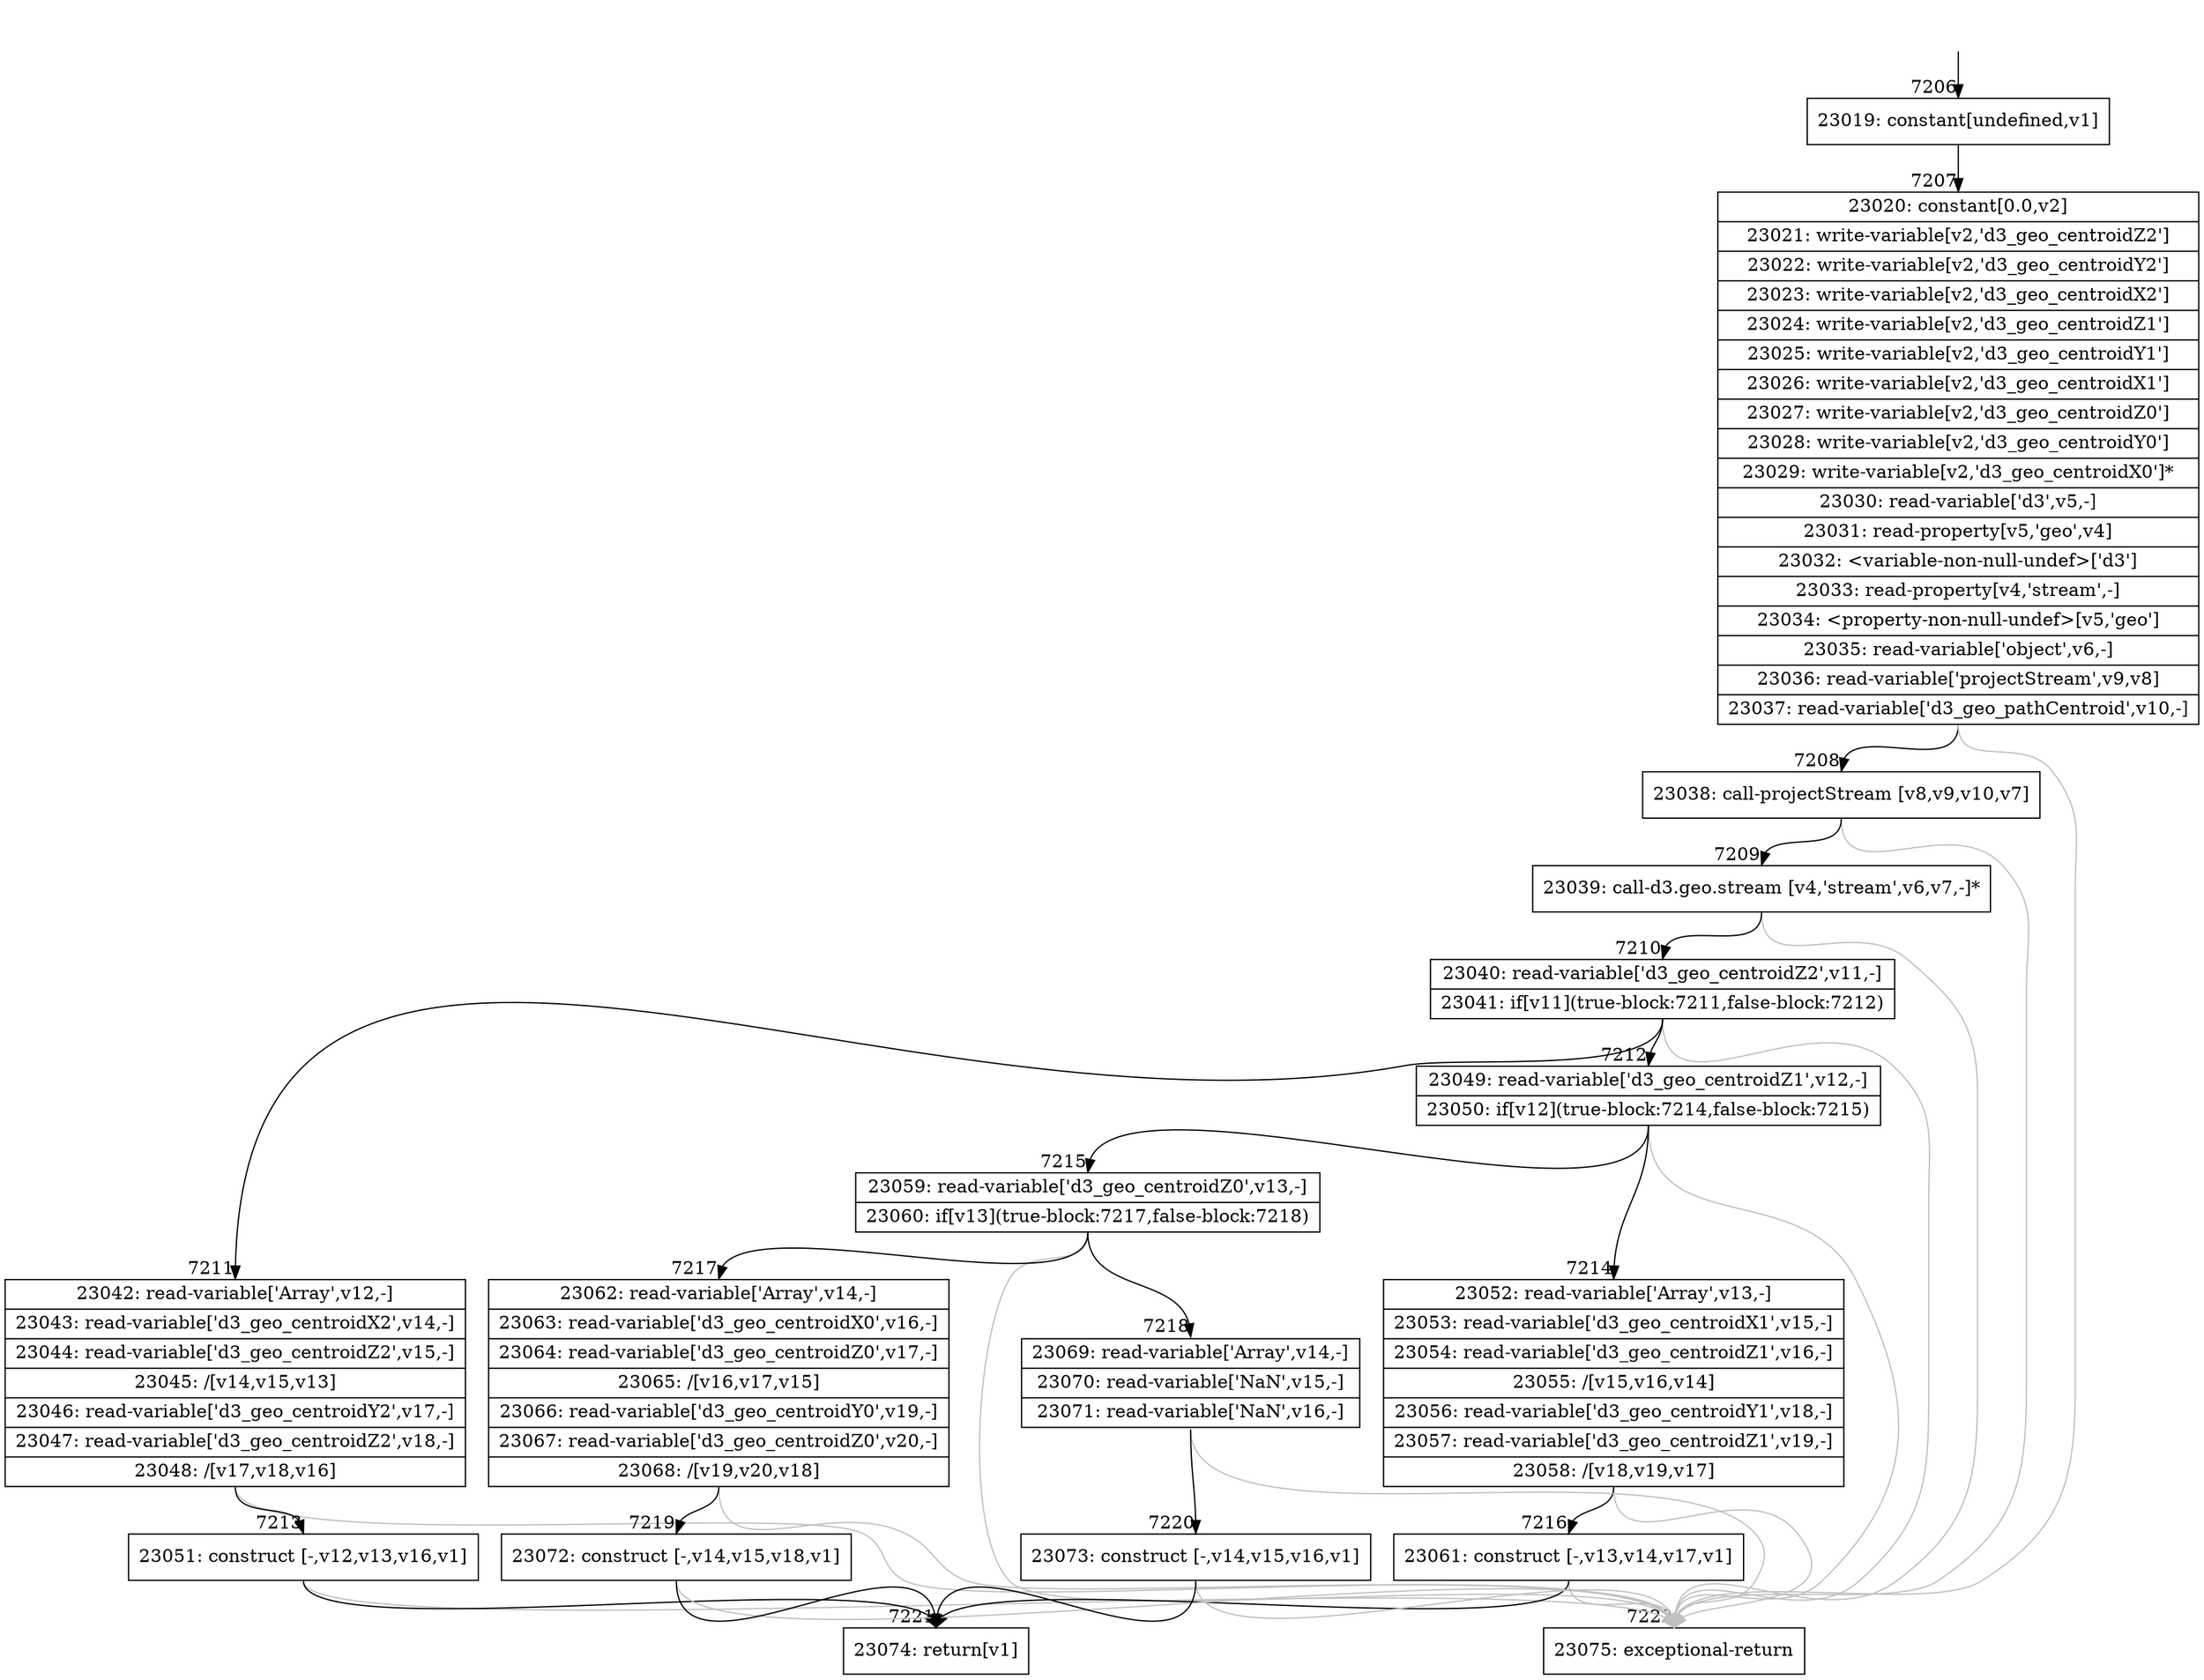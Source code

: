 digraph {
rankdir="TD"
BB_entry667[shape=none,label=""];
BB_entry667 -> BB7206 [tailport=s, headport=n, headlabel="    7206"]
BB7206 [shape=record label="{23019: constant[undefined,v1]}" ] 
BB7206 -> BB7207 [tailport=s, headport=n, headlabel="      7207"]
BB7207 [shape=record label="{23020: constant[0.0,v2]|23021: write-variable[v2,'d3_geo_centroidZ2']|23022: write-variable[v2,'d3_geo_centroidY2']|23023: write-variable[v2,'d3_geo_centroidX2']|23024: write-variable[v2,'d3_geo_centroidZ1']|23025: write-variable[v2,'d3_geo_centroidY1']|23026: write-variable[v2,'d3_geo_centroidX1']|23027: write-variable[v2,'d3_geo_centroidZ0']|23028: write-variable[v2,'d3_geo_centroidY0']|23029: write-variable[v2,'d3_geo_centroidX0']*|23030: read-variable['d3',v5,-]|23031: read-property[v5,'geo',v4]|23032: \<variable-non-null-undef\>['d3']|23033: read-property[v4,'stream',-]|23034: \<property-non-null-undef\>[v5,'geo']|23035: read-variable['object',v6,-]|23036: read-variable['projectStream',v9,v8]|23037: read-variable['d3_geo_pathCentroid',v10,-]}" ] 
BB7207 -> BB7208 [tailport=s, headport=n, headlabel="      7208"]
BB7207 -> BB7222 [tailport=s, headport=n, color=gray, headlabel="      7222"]
BB7208 [shape=record label="{23038: call-projectStream [v8,v9,v10,v7]}" ] 
BB7208 -> BB7209 [tailport=s, headport=n, headlabel="      7209"]
BB7208 -> BB7222 [tailport=s, headport=n, color=gray]
BB7209 [shape=record label="{23039: call-d3.geo.stream [v4,'stream',v6,v7,-]*}" ] 
BB7209 -> BB7210 [tailport=s, headport=n, headlabel="      7210"]
BB7209 -> BB7222 [tailport=s, headport=n, color=gray]
BB7210 [shape=record label="{23040: read-variable['d3_geo_centroidZ2',v11,-]|23041: if[v11](true-block:7211,false-block:7212)}" ] 
BB7210 -> BB7211 [tailport=s, headport=n, headlabel="      7211"]
BB7210 -> BB7212 [tailport=s, headport=n, headlabel="      7212"]
BB7210 -> BB7222 [tailport=s, headport=n, color=gray]
BB7211 [shape=record label="{23042: read-variable['Array',v12,-]|23043: read-variable['d3_geo_centroidX2',v14,-]|23044: read-variable['d3_geo_centroidZ2',v15,-]|23045: /[v14,v15,v13]|23046: read-variable['d3_geo_centroidY2',v17,-]|23047: read-variable['d3_geo_centroidZ2',v18,-]|23048: /[v17,v18,v16]}" ] 
BB7211 -> BB7213 [tailport=s, headport=n, headlabel="      7213"]
BB7211 -> BB7222 [tailport=s, headport=n, color=gray]
BB7212 [shape=record label="{23049: read-variable['d3_geo_centroidZ1',v12,-]|23050: if[v12](true-block:7214,false-block:7215)}" ] 
BB7212 -> BB7214 [tailport=s, headport=n, headlabel="      7214"]
BB7212 -> BB7215 [tailport=s, headport=n, headlabel="      7215"]
BB7212 -> BB7222 [tailport=s, headport=n, color=gray]
BB7213 [shape=record label="{23051: construct [-,v12,v13,v16,v1]}" ] 
BB7213 -> BB7221 [tailport=s, headport=n, headlabel="      7221"]
BB7213 -> BB7222 [tailport=s, headport=n, color=gray]
BB7214 [shape=record label="{23052: read-variable['Array',v13,-]|23053: read-variable['d3_geo_centroidX1',v15,-]|23054: read-variable['d3_geo_centroidZ1',v16,-]|23055: /[v15,v16,v14]|23056: read-variable['d3_geo_centroidY1',v18,-]|23057: read-variable['d3_geo_centroidZ1',v19,-]|23058: /[v18,v19,v17]}" ] 
BB7214 -> BB7216 [tailport=s, headport=n, headlabel="      7216"]
BB7214 -> BB7222 [tailport=s, headport=n, color=gray]
BB7215 [shape=record label="{23059: read-variable['d3_geo_centroidZ0',v13,-]|23060: if[v13](true-block:7217,false-block:7218)}" ] 
BB7215 -> BB7217 [tailport=s, headport=n, headlabel="      7217"]
BB7215 -> BB7218 [tailport=s, headport=n, headlabel="      7218"]
BB7215 -> BB7222 [tailport=s, headport=n, color=gray]
BB7216 [shape=record label="{23061: construct [-,v13,v14,v17,v1]}" ] 
BB7216 -> BB7221 [tailport=s, headport=n]
BB7216 -> BB7222 [tailport=s, headport=n, color=gray]
BB7217 [shape=record label="{23062: read-variable['Array',v14,-]|23063: read-variable['d3_geo_centroidX0',v16,-]|23064: read-variable['d3_geo_centroidZ0',v17,-]|23065: /[v16,v17,v15]|23066: read-variable['d3_geo_centroidY0',v19,-]|23067: read-variable['d3_geo_centroidZ0',v20,-]|23068: /[v19,v20,v18]}" ] 
BB7217 -> BB7219 [tailport=s, headport=n, headlabel="      7219"]
BB7217 -> BB7222 [tailport=s, headport=n, color=gray]
BB7218 [shape=record label="{23069: read-variable['Array',v14,-]|23070: read-variable['NaN',v15,-]|23071: read-variable['NaN',v16,-]}" ] 
BB7218 -> BB7220 [tailport=s, headport=n, headlabel="      7220"]
BB7218 -> BB7222 [tailport=s, headport=n, color=gray]
BB7219 [shape=record label="{23072: construct [-,v14,v15,v18,v1]}" ] 
BB7219 -> BB7221 [tailport=s, headport=n]
BB7219 -> BB7222 [tailport=s, headport=n, color=gray]
BB7220 [shape=record label="{23073: construct [-,v14,v15,v16,v1]}" ] 
BB7220 -> BB7221 [tailport=s, headport=n]
BB7220 -> BB7222 [tailport=s, headport=n, color=gray]
BB7221 [shape=record label="{23074: return[v1]}" ] 
BB7222 [shape=record label="{23075: exceptional-return}" ] 
//#$~ 4210
}
